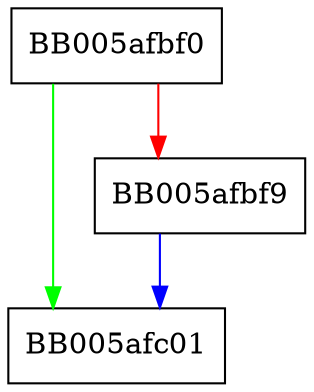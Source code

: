 digraph EVP_CIPHER_meth_set_iv_length {
  node [shape="box"];
  graph [splines=ortho];
  BB005afbf0 -> BB005afc01 [color="green"];
  BB005afbf0 -> BB005afbf9 [color="red"];
  BB005afbf9 -> BB005afc01 [color="blue"];
}